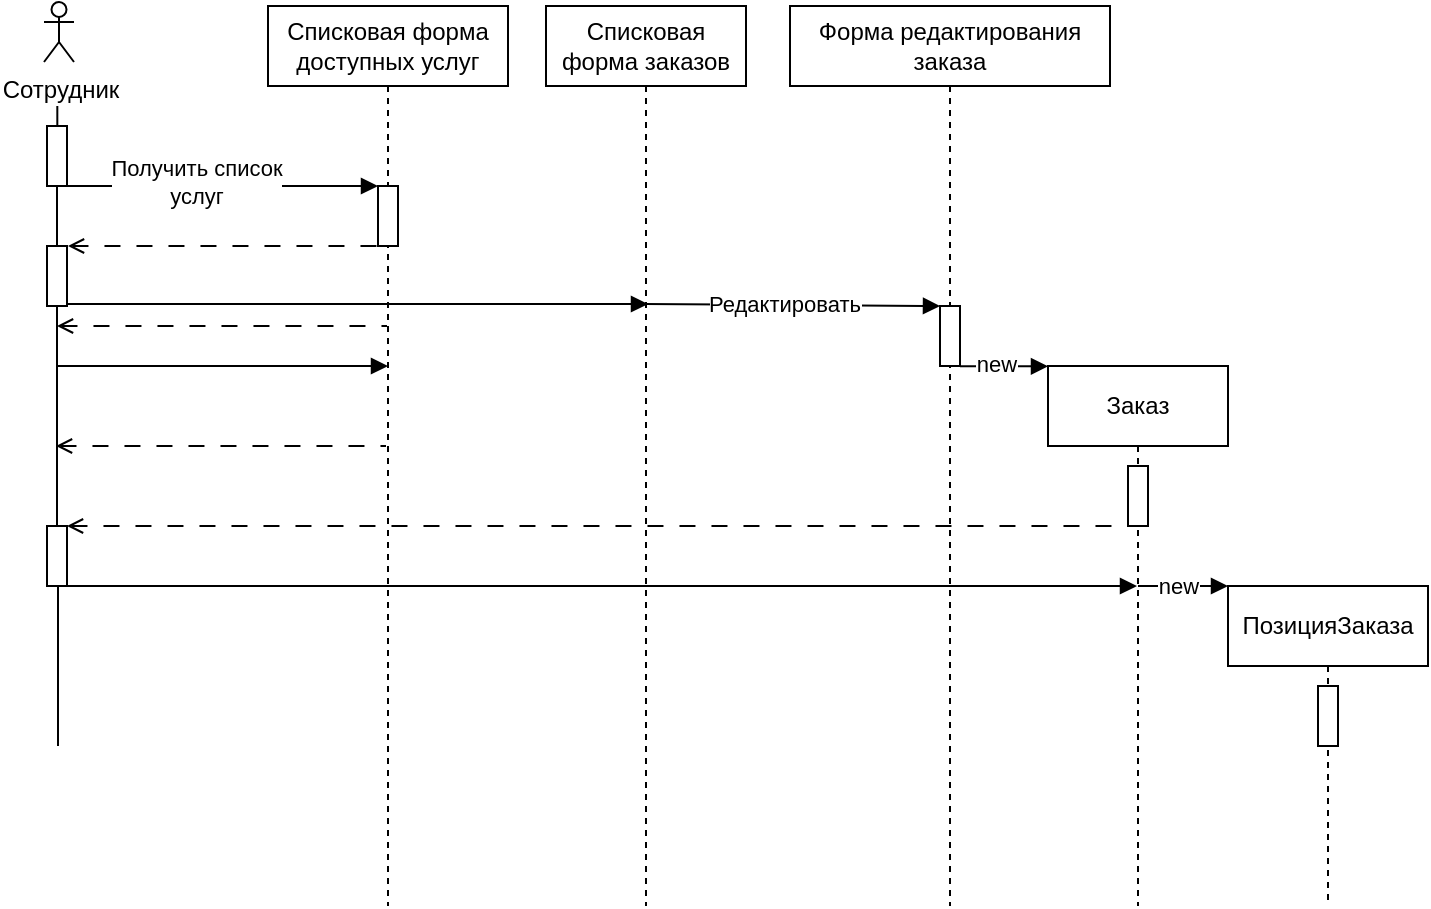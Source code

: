 <mxfile version="22.1.2" type="github">
  <diagram name="Page-1" id="2YBvvXClWsGukQMizWep">
    <mxGraphModel dx="1664" dy="503" grid="1" gridSize="10" guides="1" tooltips="1" connect="1" arrows="1" fold="1" page="1" pageScale="1" pageWidth="850" pageHeight="1100" math="0" shadow="0">
      <root>
        <mxCell id="0" />
        <mxCell id="1" parent="0" />
        <mxCell id="aM9ryv3xv72pqoxQDRHE-1" value="Списковая форма доступных услуг" style="shape=umlLifeline;perimeter=lifelinePerimeter;whiteSpace=wrap;html=1;container=0;dropTarget=0;collapsible=0;recursiveResize=0;outlineConnect=0;portConstraint=eastwest;newEdgeStyle={&quot;edgeStyle&quot;:&quot;elbowEdgeStyle&quot;,&quot;elbow&quot;:&quot;vertical&quot;,&quot;curved&quot;:0,&quot;rounded&quot;:0};" parent="1" vertex="1">
          <mxGeometry x="20" y="30" width="120" height="450" as="geometry" />
        </mxCell>
        <mxCell id="NHBoh-PslbqA8P48BV1k-15" value="" style="html=1;points=[];perimeter=orthogonalPerimeter;outlineConnect=0;targetShapes=umlLifeline;portConstraint=eastwest;newEdgeStyle={&quot;edgeStyle&quot;:&quot;elbowEdgeStyle&quot;,&quot;elbow&quot;:&quot;vertical&quot;,&quot;curved&quot;:0,&quot;rounded&quot;:0};" vertex="1" parent="aM9ryv3xv72pqoxQDRHE-1">
          <mxGeometry x="55" y="90" width="10" height="30" as="geometry" />
        </mxCell>
        <mxCell id="aM9ryv3xv72pqoxQDRHE-5" value="Списковая форма заказов" style="shape=umlLifeline;perimeter=lifelinePerimeter;whiteSpace=wrap;html=1;container=0;dropTarget=0;collapsible=0;recursiveResize=0;outlineConnect=0;portConstraint=eastwest;newEdgeStyle={&quot;edgeStyle&quot;:&quot;elbowEdgeStyle&quot;,&quot;elbow&quot;:&quot;vertical&quot;,&quot;curved&quot;:0,&quot;rounded&quot;:0};" parent="1" vertex="1">
          <mxGeometry x="159" y="30" width="100" height="450" as="geometry" />
        </mxCell>
        <mxCell id="NHBoh-PslbqA8P48BV1k-1" value="Сотрудник" style="shape=umlActor;verticalLabelPosition=bottom;verticalAlign=top;html=1;outlineConnect=0;" vertex="1" parent="1">
          <mxGeometry x="-92" y="28" width="15" height="30" as="geometry" />
        </mxCell>
        <mxCell id="NHBoh-PslbqA8P48BV1k-6" value="" style="endArrow=none;html=1;rounded=0;sourcePerimeterSpacing=0;startSize=5;" edge="1" parent="1" source="NHBoh-PslbqA8P48BV1k-30">
          <mxGeometry width="50" height="50" relative="1" as="geometry">
            <mxPoint x="-85.34" y="80" as="sourcePoint" />
            <mxPoint x="-85" y="400" as="targetPoint" />
          </mxGeometry>
        </mxCell>
        <mxCell id="NHBoh-PslbqA8P48BV1k-7" value="Форма редактирования заказа" style="shape=umlLifeline;perimeter=lifelinePerimeter;whiteSpace=wrap;html=1;container=0;dropTarget=0;collapsible=0;recursiveResize=0;outlineConnect=0;portConstraint=eastwest;newEdgeStyle={&quot;edgeStyle&quot;:&quot;elbowEdgeStyle&quot;,&quot;elbow&quot;:&quot;vertical&quot;,&quot;curved&quot;:0,&quot;rounded&quot;:0};" vertex="1" parent="1">
          <mxGeometry x="281" y="30" width="160" height="450" as="geometry" />
        </mxCell>
        <mxCell id="NHBoh-PslbqA8P48BV1k-24" value="" style="html=1;points=[];perimeter=orthogonalPerimeter;outlineConnect=0;targetShapes=umlLifeline;portConstraint=eastwest;newEdgeStyle={&quot;edgeStyle&quot;:&quot;elbowEdgeStyle&quot;,&quot;elbow&quot;:&quot;vertical&quot;,&quot;curved&quot;:0,&quot;rounded&quot;:0};" vertex="1" parent="NHBoh-PslbqA8P48BV1k-7">
          <mxGeometry x="75" y="150" width="10" height="30" as="geometry" />
        </mxCell>
        <mxCell id="NHBoh-PslbqA8P48BV1k-11" value="" style="endArrow=none;html=1;rounded=0;sourcePerimeterSpacing=0;startSize=5;" edge="1" parent="1" target="NHBoh-PslbqA8P48BV1k-10">
          <mxGeometry width="50" height="50" relative="1" as="geometry">
            <mxPoint x="-85.34" y="80" as="sourcePoint" />
            <mxPoint x="-85" y="340" as="targetPoint" />
          </mxGeometry>
        </mxCell>
        <mxCell id="NHBoh-PslbqA8P48BV1k-10" value="" style="html=1;points=[];perimeter=orthogonalPerimeter;outlineConnect=0;targetShapes=umlLifeline;portConstraint=eastwest;newEdgeStyle={&quot;edgeStyle&quot;:&quot;elbowEdgeStyle&quot;,&quot;elbow&quot;:&quot;vertical&quot;,&quot;curved&quot;:0,&quot;rounded&quot;:0};" vertex="1" parent="1">
          <mxGeometry x="-90.5" y="90" width="10" height="30" as="geometry" />
        </mxCell>
        <mxCell id="NHBoh-PslbqA8P48BV1k-16" value="" style="endArrow=block;html=1;rounded=0;endFill=1;" edge="1" parent="1" source="NHBoh-PslbqA8P48BV1k-10" target="NHBoh-PslbqA8P48BV1k-15">
          <mxGeometry width="50" height="50" relative="1" as="geometry">
            <mxPoint x="-40" y="140" as="sourcePoint" />
            <mxPoint x="60" y="140" as="targetPoint" />
          </mxGeometry>
        </mxCell>
        <mxCell id="NHBoh-PslbqA8P48BV1k-17" value="Получить список &lt;br&gt;услуг" style="edgeLabel;html=1;align=center;verticalAlign=middle;resizable=0;points=[];" vertex="1" connectable="0" parent="NHBoh-PslbqA8P48BV1k-16">
          <mxGeometry x="-0.178" y="2" relative="1" as="geometry">
            <mxPoint as="offset" />
          </mxGeometry>
        </mxCell>
        <mxCell id="NHBoh-PslbqA8P48BV1k-19" value="" style="endArrow=none;html=1;rounded=0;sourcePerimeterSpacing=0;startSize=5;" edge="1" parent="1" source="NHBoh-PslbqA8P48BV1k-10" target="NHBoh-PslbqA8P48BV1k-18">
          <mxGeometry width="50" height="50" relative="1" as="geometry">
            <mxPoint x="-85" y="120" as="sourcePoint" />
            <mxPoint x="-85" y="340" as="targetPoint" />
          </mxGeometry>
        </mxCell>
        <mxCell id="NHBoh-PslbqA8P48BV1k-18" value="" style="html=1;points=[];perimeter=orthogonalPerimeter;outlineConnect=0;targetShapes=umlLifeline;portConstraint=eastwest;newEdgeStyle={&quot;edgeStyle&quot;:&quot;elbowEdgeStyle&quot;,&quot;elbow&quot;:&quot;vertical&quot;,&quot;curved&quot;:0,&quot;rounded&quot;:0};" vertex="1" parent="1">
          <mxGeometry x="-90.5" y="150" width="10" height="30" as="geometry" />
        </mxCell>
        <mxCell id="NHBoh-PslbqA8P48BV1k-20" value="" style="endArrow=none;html=1;rounded=0;exitX=1.05;exitY=0;exitDx=0;exitDy=0;exitPerimeter=0;dashed=1;dashPattern=8 8;endFill=0;startArrow=open;startFill=0;" edge="1" parent="1" source="NHBoh-PslbqA8P48BV1k-18" target="NHBoh-PslbqA8P48BV1k-15">
          <mxGeometry width="50" height="50" relative="1" as="geometry">
            <mxPoint x="-60" y="170" as="sourcePoint" />
            <mxPoint x="40" y="170" as="targetPoint" />
          </mxGeometry>
        </mxCell>
        <mxCell id="NHBoh-PslbqA8P48BV1k-21" value="" style="endArrow=block;html=1;rounded=0;endFill=1;" edge="1" parent="1">
          <mxGeometry width="50" height="50" relative="1" as="geometry">
            <mxPoint x="-80.5" y="179" as="sourcePoint" />
            <mxPoint x="210" y="179" as="targetPoint" />
          </mxGeometry>
        </mxCell>
        <mxCell id="NHBoh-PslbqA8P48BV1k-22" value="" style="endArrow=block;html=1;rounded=0;endFill=1;" edge="1" parent="1" target="NHBoh-PslbqA8P48BV1k-24">
          <mxGeometry width="50" height="50" relative="1" as="geometry">
            <mxPoint x="208.071" y="179" as="sourcePoint" />
            <mxPoint x="330" y="170" as="targetPoint" />
          </mxGeometry>
        </mxCell>
        <mxCell id="NHBoh-PslbqA8P48BV1k-23" value="Редактировать" style="edgeLabel;html=1;align=center;verticalAlign=middle;resizable=0;points=[];" vertex="1" connectable="0" parent="NHBoh-PslbqA8P48BV1k-22">
          <mxGeometry x="0.132" relative="1" as="geometry">
            <mxPoint x="-14" y="-1" as="offset" />
          </mxGeometry>
        </mxCell>
        <mxCell id="NHBoh-PslbqA8P48BV1k-25" value="Заказ" style="shape=umlLifeline;perimeter=lifelinePerimeter;whiteSpace=wrap;html=1;container=0;dropTarget=0;collapsible=0;recursiveResize=0;outlineConnect=0;portConstraint=eastwest;newEdgeStyle={&quot;edgeStyle&quot;:&quot;elbowEdgeStyle&quot;,&quot;elbow&quot;:&quot;vertical&quot;,&quot;curved&quot;:0,&quot;rounded&quot;:0};movable=1;resizable=1;rotatable=1;deletable=1;editable=1;locked=0;connectable=1;" vertex="1" parent="1">
          <mxGeometry x="410" y="210" width="90" height="270" as="geometry" />
        </mxCell>
        <mxCell id="NHBoh-PslbqA8P48BV1k-26" value="" style="html=1;points=[];perimeter=orthogonalPerimeter;outlineConnect=0;targetShapes=umlLifeline;portConstraint=eastwest;newEdgeStyle={&quot;edgeStyle&quot;:&quot;elbowEdgeStyle&quot;,&quot;elbow&quot;:&quot;vertical&quot;,&quot;curved&quot;:0,&quot;rounded&quot;:0};" vertex="1" parent="NHBoh-PslbqA8P48BV1k-25">
          <mxGeometry x="40" y="50" width="10" height="30" as="geometry" />
        </mxCell>
        <mxCell id="NHBoh-PslbqA8P48BV1k-27" value="" style="endArrow=block;html=1;rounded=0;arcSize=20;endFill=1;" edge="1" parent="1">
          <mxGeometry width="50" height="50" relative="1" as="geometry">
            <mxPoint x="366" y="210.17" as="sourcePoint" />
            <mxPoint x="410" y="210.17" as="targetPoint" />
          </mxGeometry>
        </mxCell>
        <mxCell id="NHBoh-PslbqA8P48BV1k-28" value="new" style="edgeLabel;html=1;align=center;verticalAlign=middle;resizable=0;points=[];" vertex="1" connectable="0" parent="NHBoh-PslbqA8P48BV1k-27">
          <mxGeometry x="-0.19" relative="1" as="geometry">
            <mxPoint y="-1" as="offset" />
          </mxGeometry>
        </mxCell>
        <mxCell id="NHBoh-PslbqA8P48BV1k-29" value="" style="endArrow=none;html=1;rounded=0;dashed=1;dashPattern=8 8;startArrow=open;startFill=0;" edge="1" parent="1" source="NHBoh-PslbqA8P48BV1k-30" target="NHBoh-PslbqA8P48BV1k-26">
          <mxGeometry width="50" height="50" relative="1" as="geometry">
            <mxPoint x="-50" y="280" as="sourcePoint" />
            <mxPoint x="310" y="370" as="targetPoint" />
          </mxGeometry>
        </mxCell>
        <mxCell id="NHBoh-PslbqA8P48BV1k-31" value="" style="endArrow=none;html=1;rounded=0;sourcePerimeterSpacing=0;startSize=5;" edge="1" parent="1" source="NHBoh-PslbqA8P48BV1k-18" target="NHBoh-PslbqA8P48BV1k-30">
          <mxGeometry width="50" height="50" relative="1" as="geometry">
            <mxPoint x="-85" y="180" as="sourcePoint" />
            <mxPoint x="-85" y="340" as="targetPoint" />
          </mxGeometry>
        </mxCell>
        <mxCell id="NHBoh-PslbqA8P48BV1k-30" value="" style="html=1;points=[];perimeter=orthogonalPerimeter;outlineConnect=0;targetShapes=umlLifeline;portConstraint=eastwest;newEdgeStyle={&quot;edgeStyle&quot;:&quot;elbowEdgeStyle&quot;,&quot;elbow&quot;:&quot;vertical&quot;,&quot;curved&quot;:0,&quot;rounded&quot;:0};" vertex="1" parent="1">
          <mxGeometry x="-90.5" y="290" width="10" height="30" as="geometry" />
        </mxCell>
        <mxCell id="NHBoh-PslbqA8P48BV1k-33" value="" style="endArrow=none;html=1;rounded=0;dashed=1;dashPattern=8 8;startArrow=open;startFill=0;" edge="1" parent="1">
          <mxGeometry width="50" height="50" relative="1" as="geometry">
            <mxPoint x="-85.5" y="190" as="sourcePoint" />
            <mxPoint x="79.5" y="190" as="targetPoint" />
          </mxGeometry>
        </mxCell>
        <mxCell id="NHBoh-PslbqA8P48BV1k-34" value="" style="endArrow=block;html=1;rounded=0;endFill=1;" edge="1" parent="1">
          <mxGeometry width="50" height="50" relative="1" as="geometry">
            <mxPoint x="-85.5" y="210" as="sourcePoint" />
            <mxPoint x="80" y="210" as="targetPoint" />
          </mxGeometry>
        </mxCell>
        <mxCell id="NHBoh-PslbqA8P48BV1k-35" value="" style="endArrow=none;html=1;rounded=0;dashed=1;dashPattern=8 8;startArrow=open;startFill=0;" edge="1" parent="1">
          <mxGeometry width="50" height="50" relative="1" as="geometry">
            <mxPoint x="-86" y="250" as="sourcePoint" />
            <mxPoint x="79" y="250" as="targetPoint" />
          </mxGeometry>
        </mxCell>
        <mxCell id="NHBoh-PslbqA8P48BV1k-36" value="ПозицияЗаказа" style="shape=umlLifeline;perimeter=lifelinePerimeter;whiteSpace=wrap;html=1;container=0;dropTarget=0;collapsible=0;recursiveResize=0;outlineConnect=0;portConstraint=eastwest;newEdgeStyle={&quot;edgeStyle&quot;:&quot;elbowEdgeStyle&quot;,&quot;elbow&quot;:&quot;vertical&quot;,&quot;curved&quot;:0,&quot;rounded&quot;:0};" vertex="1" parent="1">
          <mxGeometry x="500" y="320" width="100" height="160" as="geometry" />
        </mxCell>
        <mxCell id="NHBoh-PslbqA8P48BV1k-37" value="" style="html=1;points=[];perimeter=orthogonalPerimeter;outlineConnect=0;targetShapes=umlLifeline;portConstraint=eastwest;newEdgeStyle={&quot;edgeStyle&quot;:&quot;elbowEdgeStyle&quot;,&quot;elbow&quot;:&quot;vertical&quot;,&quot;curved&quot;:0,&quot;rounded&quot;:0};" vertex="1" parent="NHBoh-PslbqA8P48BV1k-36">
          <mxGeometry x="45" y="50" width="10" height="30" as="geometry" />
        </mxCell>
        <mxCell id="NHBoh-PslbqA8P48BV1k-38" value="" style="endArrow=block;html=1;rounded=0;endFill=1;" edge="1" parent="1">
          <mxGeometry width="50" height="50" relative="1" as="geometry">
            <mxPoint x="-80.5" y="320" as="sourcePoint" />
            <mxPoint x="454.5" y="320" as="targetPoint" />
          </mxGeometry>
        </mxCell>
        <mxCell id="NHBoh-PslbqA8P48BV1k-39" value="" style="endArrow=block;html=1;rounded=0;endFill=1;" edge="1" parent="1" source="NHBoh-PslbqA8P48BV1k-25">
          <mxGeometry width="50" height="50" relative="1" as="geometry">
            <mxPoint x="466.003" y="320" as="sourcePoint" />
            <mxPoint x="500" y="320" as="targetPoint" />
          </mxGeometry>
        </mxCell>
        <mxCell id="NHBoh-PslbqA8P48BV1k-40" value="new" style="edgeLabel;html=1;align=center;verticalAlign=middle;resizable=0;points=[];" vertex="1" connectable="0" parent="NHBoh-PslbqA8P48BV1k-39">
          <mxGeometry x="0.039" relative="1" as="geometry">
            <mxPoint x="-4" as="offset" />
          </mxGeometry>
        </mxCell>
      </root>
    </mxGraphModel>
  </diagram>
</mxfile>
